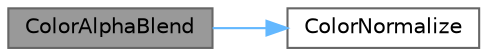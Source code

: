 digraph "ColorAlphaBlend"
{
 // LATEX_PDF_SIZE
  bgcolor="transparent";
  edge [fontname=Helvetica,fontsize=10,labelfontname=Helvetica,labelfontsize=10];
  node [fontname=Helvetica,fontsize=10,shape=box,height=0.2,width=0.4];
  rankdir="LR";
  Node1 [id="Node000001",label="ColorAlphaBlend",height=0.2,width=0.4,color="gray40", fillcolor="grey60", style="filled", fontcolor="black",tooltip=" "];
  Node1 -> Node2 [id="edge3_Node000001_Node000002",color="steelblue1",style="solid",tooltip=" "];
  Node2 [id="Node000002",label="ColorNormalize",height=0.2,width=0.4,color="grey40", fillcolor="white", style="filled",URL="$_classes_2lib_2rtextures_8c.html#a1df4ba0f36f2cc6ea6e5f9b0a033603b",tooltip=" "];
}
